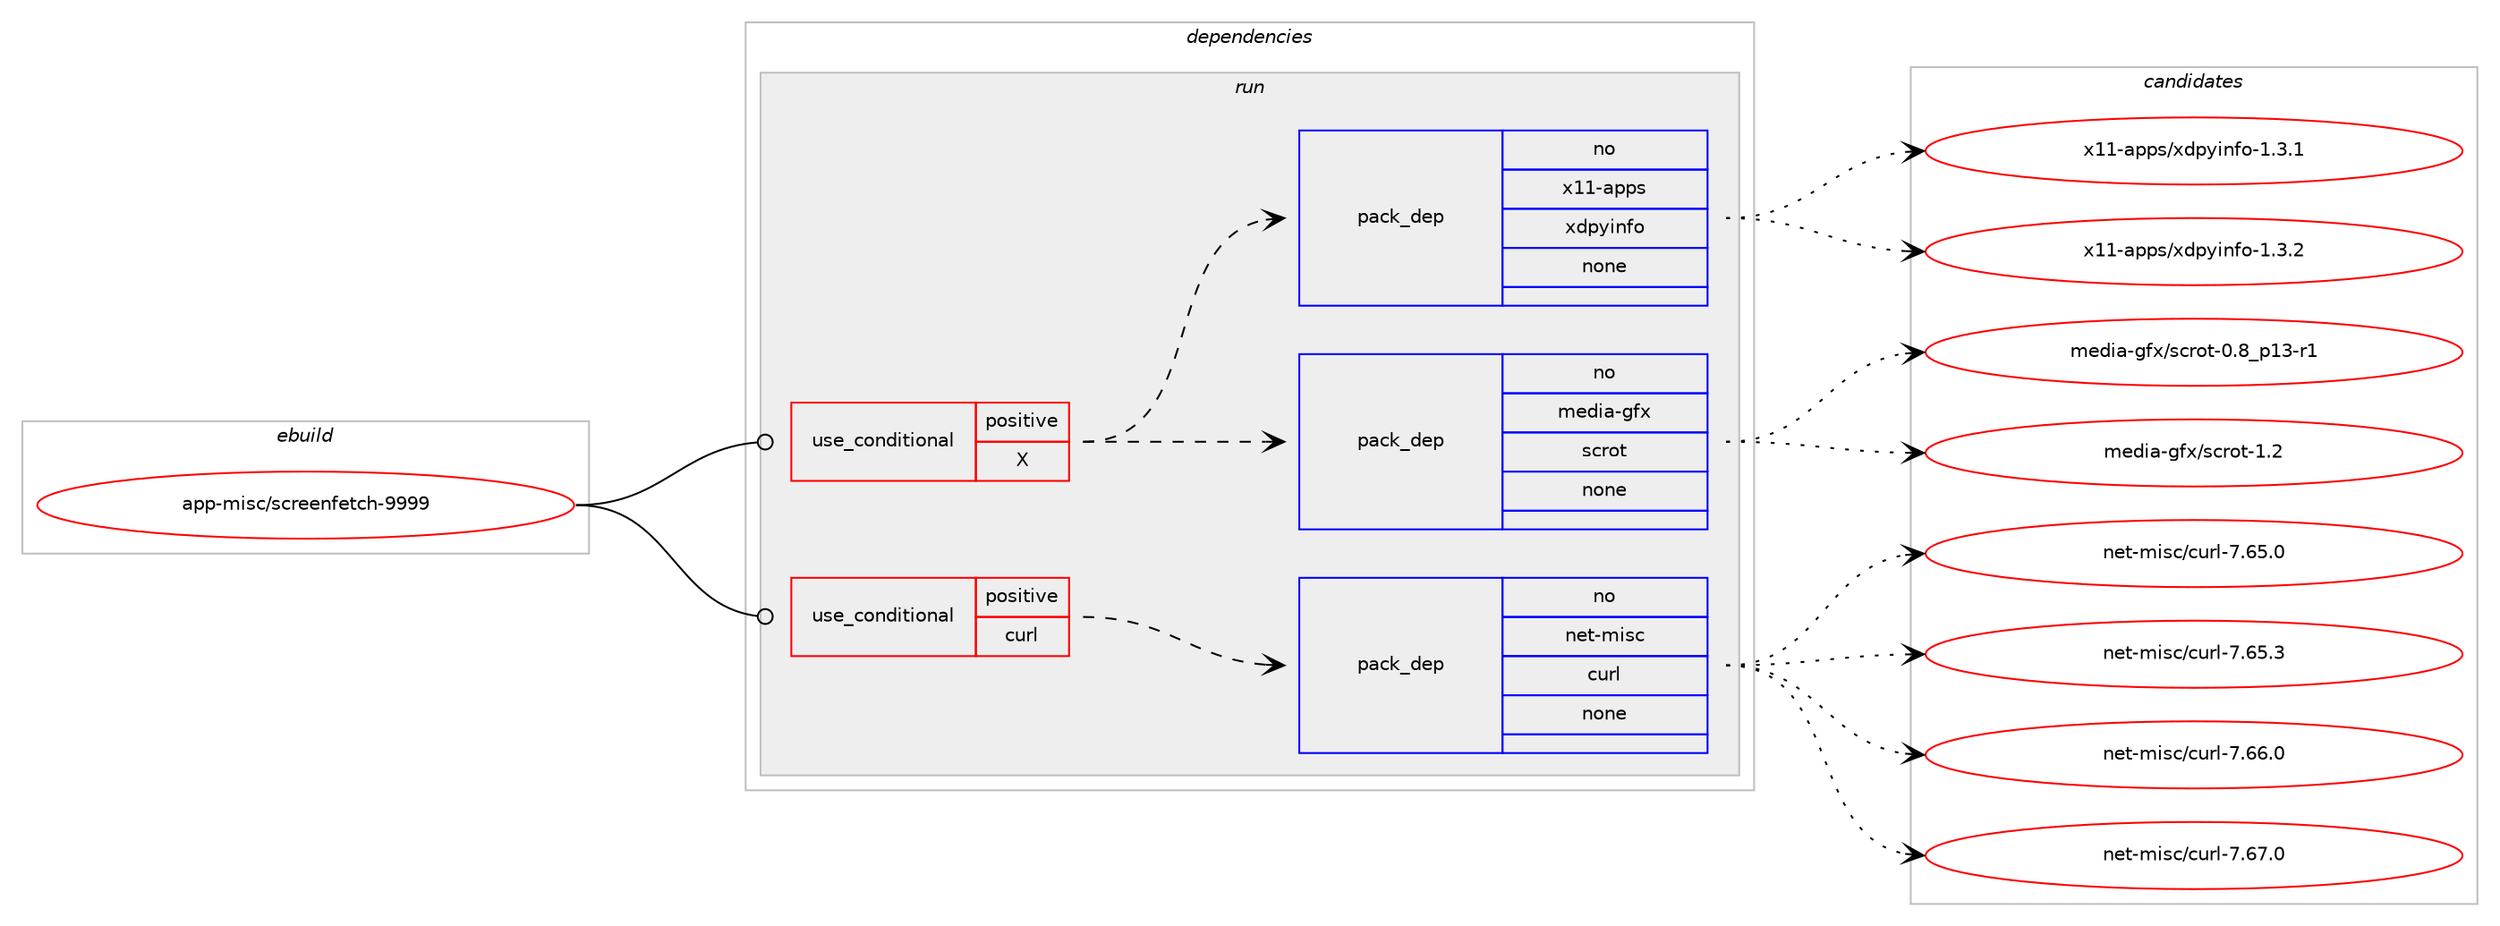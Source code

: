 digraph prolog {

# *************
# Graph options
# *************

newrank=true;
concentrate=true;
compound=true;
graph [rankdir=LR,fontname=Helvetica,fontsize=10,ranksep=1.5];#, ranksep=2.5, nodesep=0.2];
edge  [arrowhead=vee];
node  [fontname=Helvetica,fontsize=10];

# **********
# The ebuild
# **********

subgraph cluster_leftcol {
color=gray;
rank=same;
label=<<i>ebuild</i>>;
id [label="app-misc/screenfetch-9999", color=red, width=4, href="../app-misc/screenfetch-9999.svg"];
}

# ****************
# The dependencies
# ****************

subgraph cluster_midcol {
color=gray;
label=<<i>dependencies</i>>;
subgraph cluster_compile {
fillcolor="#eeeeee";
style=filled;
label=<<i>compile</i>>;
}
subgraph cluster_compileandrun {
fillcolor="#eeeeee";
style=filled;
label=<<i>compile and run</i>>;
}
subgraph cluster_run {
fillcolor="#eeeeee";
style=filled;
label=<<i>run</i>>;
subgraph cond119468 {
dependency500220 [label=<<TABLE BORDER="0" CELLBORDER="1" CELLSPACING="0" CELLPADDING="4"><TR><TD ROWSPAN="3" CELLPADDING="10">use_conditional</TD></TR><TR><TD>positive</TD></TR><TR><TD>X</TD></TR></TABLE>>, shape=none, color=red];
subgraph pack371725 {
dependency500221 [label=<<TABLE BORDER="0" CELLBORDER="1" CELLSPACING="0" CELLPADDING="4" WIDTH="220"><TR><TD ROWSPAN="6" CELLPADDING="30">pack_dep</TD></TR><TR><TD WIDTH="110">no</TD></TR><TR><TD>media-gfx</TD></TR><TR><TD>scrot</TD></TR><TR><TD>none</TD></TR><TR><TD></TD></TR></TABLE>>, shape=none, color=blue];
}
dependency500220:e -> dependency500221:w [weight=20,style="dashed",arrowhead="vee"];
subgraph pack371726 {
dependency500222 [label=<<TABLE BORDER="0" CELLBORDER="1" CELLSPACING="0" CELLPADDING="4" WIDTH="220"><TR><TD ROWSPAN="6" CELLPADDING="30">pack_dep</TD></TR><TR><TD WIDTH="110">no</TD></TR><TR><TD>x11-apps</TD></TR><TR><TD>xdpyinfo</TD></TR><TR><TD>none</TD></TR><TR><TD></TD></TR></TABLE>>, shape=none, color=blue];
}
dependency500220:e -> dependency500222:w [weight=20,style="dashed",arrowhead="vee"];
}
id:e -> dependency500220:w [weight=20,style="solid",arrowhead="odot"];
subgraph cond119469 {
dependency500223 [label=<<TABLE BORDER="0" CELLBORDER="1" CELLSPACING="0" CELLPADDING="4"><TR><TD ROWSPAN="3" CELLPADDING="10">use_conditional</TD></TR><TR><TD>positive</TD></TR><TR><TD>curl</TD></TR></TABLE>>, shape=none, color=red];
subgraph pack371727 {
dependency500224 [label=<<TABLE BORDER="0" CELLBORDER="1" CELLSPACING="0" CELLPADDING="4" WIDTH="220"><TR><TD ROWSPAN="6" CELLPADDING="30">pack_dep</TD></TR><TR><TD WIDTH="110">no</TD></TR><TR><TD>net-misc</TD></TR><TR><TD>curl</TD></TR><TR><TD>none</TD></TR><TR><TD></TD></TR></TABLE>>, shape=none, color=blue];
}
dependency500223:e -> dependency500224:w [weight=20,style="dashed",arrowhead="vee"];
}
id:e -> dependency500223:w [weight=20,style="solid",arrowhead="odot"];
}
}

# **************
# The candidates
# **************

subgraph cluster_choices {
rank=same;
color=gray;
label=<<i>candidates</i>>;

subgraph choice371725 {
color=black;
nodesep=1;
choice10910110010597451031021204711599114111116454846569511249514511449 [label="media-gfx/scrot-0.8_p13-r1", color=red, width=4,href="../media-gfx/scrot-0.8_p13-r1.svg"];
choice1091011001059745103102120471159911411111645494650 [label="media-gfx/scrot-1.2", color=red, width=4,href="../media-gfx/scrot-1.2.svg"];
dependency500221:e -> choice10910110010597451031021204711599114111116454846569511249514511449:w [style=dotted,weight="100"];
dependency500221:e -> choice1091011001059745103102120471159911411111645494650:w [style=dotted,weight="100"];
}
subgraph choice371726 {
color=black;
nodesep=1;
choice1204949459711211211547120100112121105110102111454946514649 [label="x11-apps/xdpyinfo-1.3.1", color=red, width=4,href="../x11-apps/xdpyinfo-1.3.1.svg"];
choice1204949459711211211547120100112121105110102111454946514650 [label="x11-apps/xdpyinfo-1.3.2", color=red, width=4,href="../x11-apps/xdpyinfo-1.3.2.svg"];
dependency500222:e -> choice1204949459711211211547120100112121105110102111454946514649:w [style=dotted,weight="100"];
dependency500222:e -> choice1204949459711211211547120100112121105110102111454946514650:w [style=dotted,weight="100"];
}
subgraph choice371727 {
color=black;
nodesep=1;
choice1101011164510910511599479911711410845554654534648 [label="net-misc/curl-7.65.0", color=red, width=4,href="../net-misc/curl-7.65.0.svg"];
choice1101011164510910511599479911711410845554654534651 [label="net-misc/curl-7.65.3", color=red, width=4,href="../net-misc/curl-7.65.3.svg"];
choice1101011164510910511599479911711410845554654544648 [label="net-misc/curl-7.66.0", color=red, width=4,href="../net-misc/curl-7.66.0.svg"];
choice1101011164510910511599479911711410845554654554648 [label="net-misc/curl-7.67.0", color=red, width=4,href="../net-misc/curl-7.67.0.svg"];
dependency500224:e -> choice1101011164510910511599479911711410845554654534648:w [style=dotted,weight="100"];
dependency500224:e -> choice1101011164510910511599479911711410845554654534651:w [style=dotted,weight="100"];
dependency500224:e -> choice1101011164510910511599479911711410845554654544648:w [style=dotted,weight="100"];
dependency500224:e -> choice1101011164510910511599479911711410845554654554648:w [style=dotted,weight="100"];
}
}

}
